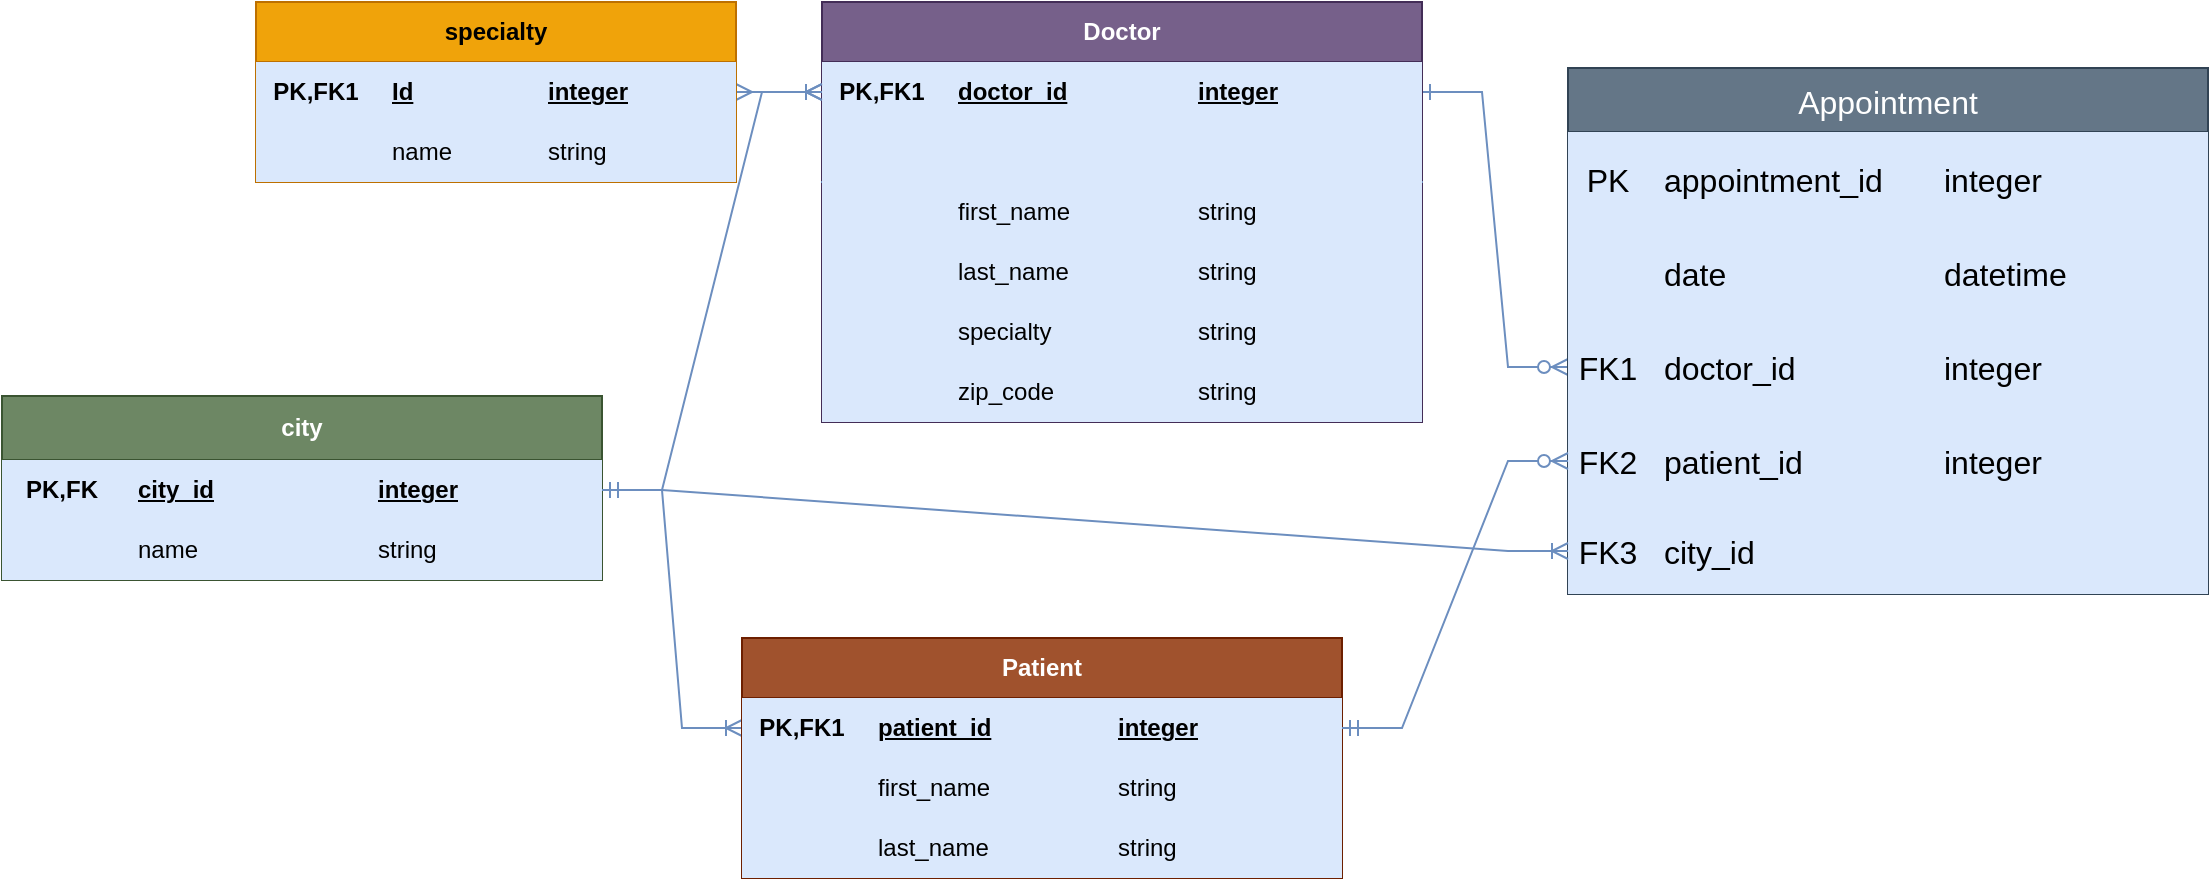<mxfile version="21.2.3" type="github">
  <diagram id="R2lEEEUBdFMjLlhIrx00" name="Page-1">
    <mxGraphModel dx="2284" dy="768" grid="0" gridSize="5" guides="1" tooltips="1" connect="1" arrows="1" fold="1" page="1" pageScale="1" pageWidth="850" pageHeight="1100" math="0" shadow="0" extFonts="Permanent Marker^https://fonts.googleapis.com/css?family=Permanent+Marker">
      <root>
        <mxCell id="0" />
        <mxCell id="1" parent="0" />
        <mxCell id="C-vyLk0tnHw3VtMMgP7b-1" value="" style="edgeStyle=entityRelationEdgeStyle;endArrow=ERzeroToMany;startArrow=ERone;endFill=1;startFill=0;labelBackgroundColor=none;strokeColor=#6c8ebf;fontColor=default;rounded=0;movable=1;resizable=1;rotatable=1;deletable=1;editable=1;locked=0;connectable=1;fillColor=#dae8fc;" parent="1" source="h5dClmg_fXFYLUTbSnwF-75" target="h5dClmg_fXFYLUTbSnwF-143" edge="1">
          <mxGeometry width="100" height="100" relative="1" as="geometry">
            <mxPoint x="253" y="128" as="sourcePoint" />
            <mxPoint x="250" y="211" as="targetPoint" />
          </mxGeometry>
        </mxCell>
        <mxCell id="h5dClmg_fXFYLUTbSnwF-41" value="Appointment" style="shape=table;startSize=32;container=1;collapsible=0;childLayout=tableLayout;fixedRows=1;rowLines=0;fontStyle=0;strokeColor=#314354;fontSize=16;fillColor=#647687;fontColor=#ffffff;" vertex="1" parent="1">
          <mxGeometry x="208" y="73" width="320" height="263" as="geometry" />
        </mxCell>
        <mxCell id="h5dClmg_fXFYLUTbSnwF-42" value="" style="shape=tableRow;horizontal=0;startSize=0;swimlaneHead=0;swimlaneBody=0;top=0;left=0;bottom=0;right=0;collapsible=0;dropTarget=0;fillColor=#dae8fc;points=[[0,0.5],[1,0.5]];portConstraint=eastwest;strokeColor=#6c8ebf;fontSize=16;" vertex="1" parent="h5dClmg_fXFYLUTbSnwF-41">
          <mxGeometry y="32" width="320" height="47" as="geometry" />
        </mxCell>
        <mxCell id="h5dClmg_fXFYLUTbSnwF-43" value="PK" style="shape=partialRectangle;html=1;whiteSpace=wrap;connectable=0;fillColor=#dae8fc;top=0;left=0;bottom=0;right=0;overflow=hidden;pointerEvents=1;strokeColor=#6c8ebf;fontSize=16;" vertex="1" parent="h5dClmg_fXFYLUTbSnwF-42">
          <mxGeometry width="40" height="47" as="geometry">
            <mxRectangle width="40" height="47" as="alternateBounds" />
          </mxGeometry>
        </mxCell>
        <mxCell id="h5dClmg_fXFYLUTbSnwF-44" value="appointment_id" style="shape=partialRectangle;html=1;whiteSpace=wrap;connectable=0;fillColor=#dae8fc;top=0;left=0;bottom=0;right=0;align=left;spacingLeft=6;overflow=hidden;strokeColor=#6c8ebf;fontSize=16;" vertex="1" parent="h5dClmg_fXFYLUTbSnwF-42">
          <mxGeometry x="40" width="140" height="47" as="geometry">
            <mxRectangle width="140" height="47" as="alternateBounds" />
          </mxGeometry>
        </mxCell>
        <mxCell id="h5dClmg_fXFYLUTbSnwF-61" value="integer" style="shape=partialRectangle;html=1;whiteSpace=wrap;connectable=0;fillColor=#dae8fc;top=0;left=0;bottom=0;right=0;align=left;spacingLeft=6;overflow=hidden;strokeColor=#6c8ebf;fontSize=16;" vertex="1" parent="h5dClmg_fXFYLUTbSnwF-42">
          <mxGeometry x="180" width="140" height="47" as="geometry">
            <mxRectangle width="140" height="47" as="alternateBounds" />
          </mxGeometry>
        </mxCell>
        <mxCell id="h5dClmg_fXFYLUTbSnwF-155" style="shape=tableRow;horizontal=0;startSize=0;swimlaneHead=0;swimlaneBody=0;top=0;left=0;bottom=0;right=0;collapsible=0;dropTarget=0;fillColor=#dae8fc;points=[[0,0.5],[1,0.5]];portConstraint=eastwest;strokeColor=#6c8ebf;fontSize=16;" vertex="1" parent="h5dClmg_fXFYLUTbSnwF-41">
          <mxGeometry y="79" width="320" height="47" as="geometry" />
        </mxCell>
        <mxCell id="h5dClmg_fXFYLUTbSnwF-156" style="shape=partialRectangle;html=1;whiteSpace=wrap;connectable=0;fillColor=#dae8fc;top=0;left=0;bottom=0;right=0;overflow=hidden;pointerEvents=1;strokeColor=#6c8ebf;fontSize=16;" vertex="1" parent="h5dClmg_fXFYLUTbSnwF-155">
          <mxGeometry width="40" height="47" as="geometry">
            <mxRectangle width="40" height="47" as="alternateBounds" />
          </mxGeometry>
        </mxCell>
        <mxCell id="h5dClmg_fXFYLUTbSnwF-157" value="date" style="shape=partialRectangle;html=1;whiteSpace=wrap;connectable=0;fillColor=#dae8fc;top=0;left=0;bottom=0;right=0;align=left;spacingLeft=6;overflow=hidden;strokeColor=#6c8ebf;fontSize=16;" vertex="1" parent="h5dClmg_fXFYLUTbSnwF-155">
          <mxGeometry x="40" width="140" height="47" as="geometry">
            <mxRectangle width="140" height="47" as="alternateBounds" />
          </mxGeometry>
        </mxCell>
        <mxCell id="h5dClmg_fXFYLUTbSnwF-158" value="datetime" style="shape=partialRectangle;html=1;whiteSpace=wrap;connectable=0;fillColor=#dae8fc;top=0;left=0;bottom=0;right=0;align=left;spacingLeft=6;overflow=hidden;strokeColor=#6c8ebf;fontSize=16;" vertex="1" parent="h5dClmg_fXFYLUTbSnwF-155">
          <mxGeometry x="180" width="140" height="47" as="geometry">
            <mxRectangle width="140" height="47" as="alternateBounds" />
          </mxGeometry>
        </mxCell>
        <mxCell id="h5dClmg_fXFYLUTbSnwF-143" style="shape=tableRow;horizontal=0;startSize=0;swimlaneHead=0;swimlaneBody=0;top=0;left=0;bottom=0;right=0;collapsible=0;dropTarget=0;fillColor=#dae8fc;points=[[0,0.5],[1,0.5]];portConstraint=eastwest;strokeColor=#6c8ebf;fontSize=16;" vertex="1" parent="h5dClmg_fXFYLUTbSnwF-41">
          <mxGeometry y="126" width="320" height="47" as="geometry" />
        </mxCell>
        <mxCell id="h5dClmg_fXFYLUTbSnwF-144" value="FK1" style="shape=partialRectangle;html=1;whiteSpace=wrap;connectable=0;fillColor=#dae8fc;top=0;left=0;bottom=0;right=0;overflow=hidden;pointerEvents=1;strokeColor=#6c8ebf;fontSize=16;" vertex="1" parent="h5dClmg_fXFYLUTbSnwF-143">
          <mxGeometry width="40" height="47" as="geometry">
            <mxRectangle width="40" height="47" as="alternateBounds" />
          </mxGeometry>
        </mxCell>
        <mxCell id="h5dClmg_fXFYLUTbSnwF-145" value="doctor_id" style="shape=partialRectangle;html=1;whiteSpace=wrap;connectable=0;fillColor=#dae8fc;top=0;left=0;bottom=0;right=0;align=left;spacingLeft=6;overflow=hidden;strokeColor=#6c8ebf;fontSize=16;" vertex="1" parent="h5dClmg_fXFYLUTbSnwF-143">
          <mxGeometry x="40" width="140" height="47" as="geometry">
            <mxRectangle width="140" height="47" as="alternateBounds" />
          </mxGeometry>
        </mxCell>
        <mxCell id="h5dClmg_fXFYLUTbSnwF-146" value="integer" style="shape=partialRectangle;html=1;whiteSpace=wrap;connectable=0;fillColor=#dae8fc;top=0;left=0;bottom=0;right=0;align=left;spacingLeft=6;overflow=hidden;strokeColor=#6c8ebf;fontSize=16;" vertex="1" parent="h5dClmg_fXFYLUTbSnwF-143">
          <mxGeometry x="180" width="140" height="47" as="geometry">
            <mxRectangle width="140" height="47" as="alternateBounds" />
          </mxGeometry>
        </mxCell>
        <mxCell id="h5dClmg_fXFYLUTbSnwF-147" style="shape=tableRow;horizontal=0;startSize=0;swimlaneHead=0;swimlaneBody=0;top=0;left=0;bottom=0;right=0;collapsible=0;dropTarget=0;fillColor=#dae8fc;points=[[0,0.5],[1,0.5]];portConstraint=eastwest;strokeColor=#6c8ebf;fontSize=16;" vertex="1" parent="h5dClmg_fXFYLUTbSnwF-41">
          <mxGeometry y="173" width="320" height="47" as="geometry" />
        </mxCell>
        <mxCell id="h5dClmg_fXFYLUTbSnwF-148" value="FK2" style="shape=partialRectangle;html=1;whiteSpace=wrap;connectable=0;fillColor=#dae8fc;top=0;left=0;bottom=0;right=0;overflow=hidden;pointerEvents=1;strokeColor=#6c8ebf;fontSize=16;" vertex="1" parent="h5dClmg_fXFYLUTbSnwF-147">
          <mxGeometry width="40" height="47" as="geometry">
            <mxRectangle width="40" height="47" as="alternateBounds" />
          </mxGeometry>
        </mxCell>
        <mxCell id="h5dClmg_fXFYLUTbSnwF-149" value="patient_id" style="shape=partialRectangle;html=1;whiteSpace=wrap;connectable=0;fillColor=#dae8fc;top=0;left=0;bottom=0;right=0;align=left;spacingLeft=6;overflow=hidden;strokeColor=#6c8ebf;fontSize=16;" vertex="1" parent="h5dClmg_fXFYLUTbSnwF-147">
          <mxGeometry x="40" width="140" height="47" as="geometry">
            <mxRectangle width="140" height="47" as="alternateBounds" />
          </mxGeometry>
        </mxCell>
        <mxCell id="h5dClmg_fXFYLUTbSnwF-150" value="integer" style="shape=partialRectangle;html=1;whiteSpace=wrap;connectable=0;fillColor=#dae8fc;top=0;left=0;bottom=0;right=0;align=left;spacingLeft=6;overflow=hidden;strokeColor=#6c8ebf;fontSize=16;" vertex="1" parent="h5dClmg_fXFYLUTbSnwF-147">
          <mxGeometry x="180" width="140" height="47" as="geometry">
            <mxRectangle width="140" height="47" as="alternateBounds" />
          </mxGeometry>
        </mxCell>
        <mxCell id="h5dClmg_fXFYLUTbSnwF-151" style="shape=tableRow;horizontal=0;startSize=0;swimlaneHead=0;swimlaneBody=0;top=0;left=0;bottom=0;right=0;collapsible=0;dropTarget=0;fillColor=#dae8fc;points=[[0,0.5],[1,0.5]];portConstraint=eastwest;strokeColor=#6c8ebf;fontSize=16;" vertex="1" parent="h5dClmg_fXFYLUTbSnwF-41">
          <mxGeometry y="220" width="320" height="43" as="geometry" />
        </mxCell>
        <mxCell id="h5dClmg_fXFYLUTbSnwF-152" value="FK3" style="shape=partialRectangle;html=1;whiteSpace=wrap;connectable=0;fillColor=#dae8fc;top=0;left=0;bottom=0;right=0;overflow=hidden;pointerEvents=1;strokeColor=#6c8ebf;fontSize=16;" vertex="1" parent="h5dClmg_fXFYLUTbSnwF-151">
          <mxGeometry width="40" height="43" as="geometry">
            <mxRectangle width="40" height="43" as="alternateBounds" />
          </mxGeometry>
        </mxCell>
        <mxCell id="h5dClmg_fXFYLUTbSnwF-153" value="city_id" style="shape=partialRectangle;html=1;whiteSpace=wrap;connectable=0;fillColor=#dae8fc;top=0;left=0;bottom=0;right=0;align=left;spacingLeft=6;overflow=hidden;strokeColor=#6c8ebf;fontSize=16;" vertex="1" parent="h5dClmg_fXFYLUTbSnwF-151">
          <mxGeometry x="40" width="140" height="43" as="geometry">
            <mxRectangle width="140" height="43" as="alternateBounds" />
          </mxGeometry>
        </mxCell>
        <mxCell id="h5dClmg_fXFYLUTbSnwF-154" style="shape=partialRectangle;html=1;whiteSpace=wrap;connectable=0;fillColor=#dae8fc;top=0;left=0;bottom=0;right=0;align=left;spacingLeft=6;overflow=hidden;strokeColor=#6c8ebf;fontSize=16;" vertex="1" parent="h5dClmg_fXFYLUTbSnwF-151">
          <mxGeometry x="180" width="140" height="43" as="geometry">
            <mxRectangle width="140" height="43" as="alternateBounds" />
          </mxGeometry>
        </mxCell>
        <mxCell id="h5dClmg_fXFYLUTbSnwF-71" value="" style="edgeStyle=entityRelationEdgeStyle;fontSize=12;html=1;endArrow=ERmany;startArrow=ERmany;rounded=0;entryX=0;entryY=0.5;entryDx=0;entryDy=0;fillColor=#dae8fc;strokeColor=#6c8ebf;" edge="1" parent="1" source="h5dClmg_fXFYLUTbSnwF-94" target="h5dClmg_fXFYLUTbSnwF-75">
          <mxGeometry width="100" height="100" relative="1" as="geometry">
            <mxPoint x="-35" y="431" as="sourcePoint" />
            <mxPoint x="65" y="331" as="targetPoint" />
          </mxGeometry>
        </mxCell>
        <mxCell id="h5dClmg_fXFYLUTbSnwF-74" value="Doctor" style="shape=table;startSize=30;container=1;collapsible=1;childLayout=tableLayout;fixedRows=1;rowLines=0;fontStyle=1;align=center;resizeLast=1;html=1;whiteSpace=wrap;fillColor=#76608a;strokeColor=#432D57;fontColor=#ffffff;" vertex="1" parent="1">
          <mxGeometry x="-165" y="40" width="300" height="210" as="geometry">
            <mxRectangle x="-80" y="38" width="74" height="30" as="alternateBounds" />
          </mxGeometry>
        </mxCell>
        <mxCell id="h5dClmg_fXFYLUTbSnwF-75" value="" style="shape=tableRow;horizontal=0;startSize=0;swimlaneHead=0;swimlaneBody=0;fillColor=#dae8fc;collapsible=0;dropTarget=0;points=[[0,0.5],[1,0.5]];portConstraint=eastwest;top=0;left=0;right=0;bottom=0;html=1;strokeColor=#6c8ebf;" vertex="1" parent="h5dClmg_fXFYLUTbSnwF-74">
          <mxGeometry y="30" width="300" height="30" as="geometry" />
        </mxCell>
        <mxCell id="h5dClmg_fXFYLUTbSnwF-76" value="PK,FK1" style="shape=partialRectangle;connectable=0;fillColor=#dae8fc;top=0;left=0;bottom=0;right=0;fontStyle=1;overflow=hidden;html=1;whiteSpace=wrap;strokeColor=#6c8ebf;" vertex="1" parent="h5dClmg_fXFYLUTbSnwF-75">
          <mxGeometry width="60" height="30" as="geometry">
            <mxRectangle width="60" height="30" as="alternateBounds" />
          </mxGeometry>
        </mxCell>
        <mxCell id="h5dClmg_fXFYLUTbSnwF-77" value="doctor_id" style="shape=partialRectangle;connectable=0;fillColor=#dae8fc;top=0;left=0;bottom=0;right=0;align=left;spacingLeft=6;fontStyle=5;overflow=hidden;html=1;whiteSpace=wrap;strokeColor=#6c8ebf;" vertex="1" parent="h5dClmg_fXFYLUTbSnwF-75">
          <mxGeometry x="60" width="120" height="30" as="geometry">
            <mxRectangle width="120" height="30" as="alternateBounds" />
          </mxGeometry>
        </mxCell>
        <mxCell id="h5dClmg_fXFYLUTbSnwF-169" value="integer" style="shape=partialRectangle;connectable=0;fillColor=#dae8fc;top=0;left=0;bottom=0;right=0;align=left;spacingLeft=6;fontStyle=5;overflow=hidden;html=1;whiteSpace=wrap;strokeColor=#6c8ebf;" vertex="1" parent="h5dClmg_fXFYLUTbSnwF-75">
          <mxGeometry x="180" width="120" height="30" as="geometry">
            <mxRectangle width="120" height="30" as="alternateBounds" />
          </mxGeometry>
        </mxCell>
        <mxCell id="h5dClmg_fXFYLUTbSnwF-78" value="" style="shape=tableRow;horizontal=0;startSize=0;swimlaneHead=0;swimlaneBody=0;fillColor=#dae8fc;collapsible=0;dropTarget=0;points=[[0,0.5],[1,0.5]];portConstraint=eastwest;top=0;left=0;right=0;bottom=1;html=1;strokeColor=#6c8ebf;" vertex="1" parent="h5dClmg_fXFYLUTbSnwF-74">
          <mxGeometry y="60" width="300" height="30" as="geometry" />
        </mxCell>
        <mxCell id="h5dClmg_fXFYLUTbSnwF-79" value="" style="shape=partialRectangle;connectable=0;fillColor=#dae8fc;top=0;left=0;bottom=0;right=0;fontStyle=1;overflow=hidden;html=1;whiteSpace=wrap;strokeColor=#6c8ebf;" vertex="1" parent="h5dClmg_fXFYLUTbSnwF-78">
          <mxGeometry width="60" height="30" as="geometry">
            <mxRectangle width="60" height="30" as="alternateBounds" />
          </mxGeometry>
        </mxCell>
        <mxCell id="h5dClmg_fXFYLUTbSnwF-80" value="" style="shape=partialRectangle;connectable=0;fillColor=#dae8fc;top=0;left=0;bottom=0;right=0;align=left;spacingLeft=6;fontStyle=5;overflow=hidden;html=1;whiteSpace=wrap;strokeColor=#6c8ebf;" vertex="1" parent="h5dClmg_fXFYLUTbSnwF-78">
          <mxGeometry x="60" width="120" height="30" as="geometry">
            <mxRectangle width="120" height="30" as="alternateBounds" />
          </mxGeometry>
        </mxCell>
        <mxCell id="h5dClmg_fXFYLUTbSnwF-170" style="shape=partialRectangle;connectable=0;fillColor=#dae8fc;top=0;left=0;bottom=0;right=0;align=left;spacingLeft=6;fontStyle=5;overflow=hidden;html=1;whiteSpace=wrap;strokeColor=#6c8ebf;" vertex="1" parent="h5dClmg_fXFYLUTbSnwF-78">
          <mxGeometry x="180" width="120" height="30" as="geometry">
            <mxRectangle width="120" height="30" as="alternateBounds" />
          </mxGeometry>
        </mxCell>
        <mxCell id="h5dClmg_fXFYLUTbSnwF-81" value="" style="shape=tableRow;horizontal=0;startSize=0;swimlaneHead=0;swimlaneBody=0;fillColor=#dae8fc;collapsible=0;dropTarget=0;points=[[0,0.5],[1,0.5]];portConstraint=eastwest;top=0;left=0;right=0;bottom=0;html=1;strokeColor=#6c8ebf;" vertex="1" parent="h5dClmg_fXFYLUTbSnwF-74">
          <mxGeometry y="90" width="300" height="30" as="geometry" />
        </mxCell>
        <mxCell id="h5dClmg_fXFYLUTbSnwF-82" value="" style="shape=partialRectangle;connectable=0;fillColor=#dae8fc;top=0;left=0;bottom=0;right=0;editable=1;overflow=hidden;html=1;whiteSpace=wrap;strokeColor=#6c8ebf;" vertex="1" parent="h5dClmg_fXFYLUTbSnwF-81">
          <mxGeometry width="60" height="30" as="geometry">
            <mxRectangle width="60" height="30" as="alternateBounds" />
          </mxGeometry>
        </mxCell>
        <mxCell id="h5dClmg_fXFYLUTbSnwF-83" value="first_name" style="shape=partialRectangle;connectable=0;fillColor=#dae8fc;top=0;left=0;bottom=0;right=0;align=left;spacingLeft=6;overflow=hidden;html=1;whiteSpace=wrap;strokeColor=#6c8ebf;" vertex="1" parent="h5dClmg_fXFYLUTbSnwF-81">
          <mxGeometry x="60" width="120" height="30" as="geometry">
            <mxRectangle width="120" height="30" as="alternateBounds" />
          </mxGeometry>
        </mxCell>
        <mxCell id="h5dClmg_fXFYLUTbSnwF-171" value="string" style="shape=partialRectangle;connectable=0;fillColor=#dae8fc;top=0;left=0;bottom=0;right=0;align=left;spacingLeft=6;overflow=hidden;html=1;whiteSpace=wrap;strokeColor=#6c8ebf;" vertex="1" parent="h5dClmg_fXFYLUTbSnwF-81">
          <mxGeometry x="180" width="120" height="30" as="geometry">
            <mxRectangle width="120" height="30" as="alternateBounds" />
          </mxGeometry>
        </mxCell>
        <mxCell id="h5dClmg_fXFYLUTbSnwF-84" value="" style="shape=tableRow;horizontal=0;startSize=0;swimlaneHead=0;swimlaneBody=0;fillColor=#dae8fc;collapsible=0;dropTarget=0;points=[[0,0.5],[1,0.5]];portConstraint=eastwest;top=0;left=0;right=0;bottom=0;html=1;strokeColor=#6c8ebf;" vertex="1" parent="h5dClmg_fXFYLUTbSnwF-74">
          <mxGeometry y="120" width="300" height="30" as="geometry" />
        </mxCell>
        <mxCell id="h5dClmg_fXFYLUTbSnwF-85" value="" style="shape=partialRectangle;connectable=0;fillColor=#dae8fc;top=0;left=0;bottom=0;right=0;editable=1;overflow=hidden;html=1;whiteSpace=wrap;strokeColor=#6c8ebf;" vertex="1" parent="h5dClmg_fXFYLUTbSnwF-84">
          <mxGeometry width="60" height="30" as="geometry">
            <mxRectangle width="60" height="30" as="alternateBounds" />
          </mxGeometry>
        </mxCell>
        <mxCell id="h5dClmg_fXFYLUTbSnwF-86" value="last_name&amp;nbsp;" style="shape=partialRectangle;connectable=0;fillColor=#dae8fc;top=0;left=0;bottom=0;right=0;align=left;spacingLeft=6;overflow=hidden;html=1;whiteSpace=wrap;strokeColor=#6c8ebf;" vertex="1" parent="h5dClmg_fXFYLUTbSnwF-84">
          <mxGeometry x="60" width="120" height="30" as="geometry">
            <mxRectangle width="120" height="30" as="alternateBounds" />
          </mxGeometry>
        </mxCell>
        <mxCell id="h5dClmg_fXFYLUTbSnwF-172" value="string" style="shape=partialRectangle;connectable=0;fillColor=#dae8fc;top=0;left=0;bottom=0;right=0;align=left;spacingLeft=6;overflow=hidden;html=1;whiteSpace=wrap;strokeColor=#6c8ebf;" vertex="1" parent="h5dClmg_fXFYLUTbSnwF-84">
          <mxGeometry x="180" width="120" height="30" as="geometry">
            <mxRectangle width="120" height="30" as="alternateBounds" />
          </mxGeometry>
        </mxCell>
        <mxCell id="h5dClmg_fXFYLUTbSnwF-90" style="shape=tableRow;horizontal=0;startSize=0;swimlaneHead=0;swimlaneBody=0;fillColor=#dae8fc;collapsible=0;dropTarget=0;points=[[0,0.5],[1,0.5]];portConstraint=eastwest;top=0;left=0;right=0;bottom=0;html=1;strokeColor=#6c8ebf;" vertex="1" parent="h5dClmg_fXFYLUTbSnwF-74">
          <mxGeometry y="150" width="300" height="30" as="geometry" />
        </mxCell>
        <mxCell id="h5dClmg_fXFYLUTbSnwF-91" style="shape=partialRectangle;connectable=0;fillColor=#dae8fc;top=0;left=0;bottom=0;right=0;editable=1;overflow=hidden;html=1;whiteSpace=wrap;strokeColor=#6c8ebf;" vertex="1" parent="h5dClmg_fXFYLUTbSnwF-90">
          <mxGeometry width="60" height="30" as="geometry">
            <mxRectangle width="60" height="30" as="alternateBounds" />
          </mxGeometry>
        </mxCell>
        <mxCell id="h5dClmg_fXFYLUTbSnwF-92" value="specialty&amp;nbsp;" style="shape=partialRectangle;connectable=0;fillColor=#dae8fc;top=0;left=0;bottom=0;right=0;align=left;spacingLeft=6;overflow=hidden;html=1;whiteSpace=wrap;strokeColor=#6c8ebf;" vertex="1" parent="h5dClmg_fXFYLUTbSnwF-90">
          <mxGeometry x="60" width="120" height="30" as="geometry">
            <mxRectangle width="120" height="30" as="alternateBounds" />
          </mxGeometry>
        </mxCell>
        <mxCell id="h5dClmg_fXFYLUTbSnwF-173" value="string" style="shape=partialRectangle;connectable=0;fillColor=#dae8fc;top=0;left=0;bottom=0;right=0;align=left;spacingLeft=6;overflow=hidden;html=1;whiteSpace=wrap;strokeColor=#6c8ebf;" vertex="1" parent="h5dClmg_fXFYLUTbSnwF-90">
          <mxGeometry x="180" width="120" height="30" as="geometry">
            <mxRectangle width="120" height="30" as="alternateBounds" />
          </mxGeometry>
        </mxCell>
        <mxCell id="h5dClmg_fXFYLUTbSnwF-87" style="shape=tableRow;horizontal=0;startSize=0;swimlaneHead=0;swimlaneBody=0;fillColor=#dae8fc;collapsible=0;dropTarget=0;points=[[0,0.5],[1,0.5]];portConstraint=eastwest;top=0;left=0;right=0;bottom=0;html=1;strokeColor=#6c8ebf;" vertex="1" parent="h5dClmg_fXFYLUTbSnwF-74">
          <mxGeometry y="180" width="300" height="30" as="geometry" />
        </mxCell>
        <mxCell id="h5dClmg_fXFYLUTbSnwF-88" style="shape=partialRectangle;connectable=0;fillColor=#dae8fc;top=0;left=0;bottom=0;right=0;editable=1;overflow=hidden;html=1;whiteSpace=wrap;strokeColor=#6c8ebf;" vertex="1" parent="h5dClmg_fXFYLUTbSnwF-87">
          <mxGeometry width="60" height="30" as="geometry">
            <mxRectangle width="60" height="30" as="alternateBounds" />
          </mxGeometry>
        </mxCell>
        <mxCell id="h5dClmg_fXFYLUTbSnwF-89" value="zip_code&amp;nbsp;" style="shape=partialRectangle;connectable=0;fillColor=#dae8fc;top=0;left=0;bottom=0;right=0;align=left;spacingLeft=6;overflow=hidden;html=1;whiteSpace=wrap;strokeColor=#6c8ebf;" vertex="1" parent="h5dClmg_fXFYLUTbSnwF-87">
          <mxGeometry x="60" width="120" height="30" as="geometry">
            <mxRectangle width="120" height="30" as="alternateBounds" />
          </mxGeometry>
        </mxCell>
        <mxCell id="h5dClmg_fXFYLUTbSnwF-174" value="string" style="shape=partialRectangle;connectable=0;fillColor=#dae8fc;top=0;left=0;bottom=0;right=0;align=left;spacingLeft=6;overflow=hidden;html=1;whiteSpace=wrap;strokeColor=#6c8ebf;" vertex="1" parent="h5dClmg_fXFYLUTbSnwF-87">
          <mxGeometry x="180" width="120" height="30" as="geometry">
            <mxRectangle width="120" height="30" as="alternateBounds" />
          </mxGeometry>
        </mxCell>
        <mxCell id="h5dClmg_fXFYLUTbSnwF-93" value="specialty" style="shape=table;startSize=30;container=1;collapsible=1;childLayout=tableLayout;fixedRows=1;rowLines=0;fontStyle=1;align=center;resizeLast=1;html=1;whiteSpace=wrap;fillColor=#f0a30a;strokeColor=#BD7000;fontColor=#000000;" vertex="1" parent="1">
          <mxGeometry x="-448" y="40" width="240" height="90" as="geometry" />
        </mxCell>
        <mxCell id="h5dClmg_fXFYLUTbSnwF-94" value="" style="shape=tableRow;horizontal=0;startSize=0;swimlaneHead=0;swimlaneBody=0;fillColor=#dae8fc;collapsible=0;dropTarget=0;points=[[0,0.5],[1,0.5]];portConstraint=eastwest;top=0;left=0;right=0;bottom=0;html=1;strokeColor=#6c8ebf;" vertex="1" parent="h5dClmg_fXFYLUTbSnwF-93">
          <mxGeometry y="30" width="240" height="30" as="geometry" />
        </mxCell>
        <mxCell id="h5dClmg_fXFYLUTbSnwF-95" value="PK,FK1" style="shape=partialRectangle;connectable=0;fillColor=#dae8fc;top=0;left=0;bottom=0;right=0;fontStyle=1;overflow=hidden;html=1;whiteSpace=wrap;strokeColor=#6c8ebf;" vertex="1" parent="h5dClmg_fXFYLUTbSnwF-94">
          <mxGeometry width="60" height="30" as="geometry">
            <mxRectangle width="60" height="30" as="alternateBounds" />
          </mxGeometry>
        </mxCell>
        <mxCell id="h5dClmg_fXFYLUTbSnwF-96" value="Id" style="shape=partialRectangle;connectable=0;fillColor=#dae8fc;top=0;left=0;bottom=0;right=0;align=left;spacingLeft=6;fontStyle=5;overflow=hidden;html=1;whiteSpace=wrap;strokeColor=#6c8ebf;" vertex="1" parent="h5dClmg_fXFYLUTbSnwF-94">
          <mxGeometry x="60" width="77.75" height="30" as="geometry">
            <mxRectangle width="77.75" height="30" as="alternateBounds" />
          </mxGeometry>
        </mxCell>
        <mxCell id="h5dClmg_fXFYLUTbSnwF-167" value="integer" style="shape=partialRectangle;connectable=0;fillColor=#dae8fc;top=0;left=0;bottom=0;right=0;align=left;spacingLeft=6;fontStyle=5;overflow=hidden;html=1;whiteSpace=wrap;strokeColor=#6c8ebf;" vertex="1" parent="h5dClmg_fXFYLUTbSnwF-94">
          <mxGeometry x="137.75" width="102.25" height="30" as="geometry">
            <mxRectangle width="102.25" height="30" as="alternateBounds" />
          </mxGeometry>
        </mxCell>
        <mxCell id="h5dClmg_fXFYLUTbSnwF-100" value="" style="shape=tableRow;horizontal=0;startSize=0;swimlaneHead=0;swimlaneBody=0;fillColor=#dae8fc;collapsible=0;dropTarget=0;points=[[0,0.5],[1,0.5]];portConstraint=eastwest;top=0;left=0;right=0;bottom=0;html=1;strokeColor=#6c8ebf;" vertex="1" parent="h5dClmg_fXFYLUTbSnwF-93">
          <mxGeometry y="60" width="240" height="30" as="geometry" />
        </mxCell>
        <mxCell id="h5dClmg_fXFYLUTbSnwF-101" value="" style="shape=partialRectangle;connectable=0;fillColor=#dae8fc;top=0;left=0;bottom=0;right=0;editable=1;overflow=hidden;html=1;whiteSpace=wrap;strokeColor=#6c8ebf;" vertex="1" parent="h5dClmg_fXFYLUTbSnwF-100">
          <mxGeometry width="60" height="30" as="geometry">
            <mxRectangle width="60" height="30" as="alternateBounds" />
          </mxGeometry>
        </mxCell>
        <mxCell id="h5dClmg_fXFYLUTbSnwF-102" value="name" style="shape=partialRectangle;connectable=0;fillColor=#dae8fc;top=0;left=0;bottom=0;right=0;align=left;spacingLeft=6;overflow=hidden;html=1;whiteSpace=wrap;strokeColor=#6c8ebf;" vertex="1" parent="h5dClmg_fXFYLUTbSnwF-100">
          <mxGeometry x="60" width="77.75" height="30" as="geometry">
            <mxRectangle width="77.75" height="30" as="alternateBounds" />
          </mxGeometry>
        </mxCell>
        <mxCell id="h5dClmg_fXFYLUTbSnwF-168" value="string" style="shape=partialRectangle;connectable=0;fillColor=#dae8fc;top=0;left=0;bottom=0;right=0;align=left;spacingLeft=6;overflow=hidden;html=1;whiteSpace=wrap;strokeColor=#6c8ebf;" vertex="1" parent="h5dClmg_fXFYLUTbSnwF-100">
          <mxGeometry x="137.75" width="102.25" height="30" as="geometry">
            <mxRectangle width="102.25" height="30" as="alternateBounds" />
          </mxGeometry>
        </mxCell>
        <mxCell id="h5dClmg_fXFYLUTbSnwF-106" value="city" style="shape=table;startSize=32;container=1;collapsible=1;childLayout=tableLayout;fixedRows=1;rowLines=0;fontStyle=1;align=center;resizeLast=1;html=1;whiteSpace=wrap;fillColor=#6d8764;strokeColor=#3A5431;fontColor=#ffffff;" vertex="1" parent="1">
          <mxGeometry x="-575" y="237" width="300" height="92" as="geometry" />
        </mxCell>
        <mxCell id="h5dClmg_fXFYLUTbSnwF-107" value="" style="shape=tableRow;horizontal=0;startSize=0;swimlaneHead=0;swimlaneBody=0;fillColor=#dae8fc;collapsible=0;dropTarget=0;points=[[0,0.5],[1,0.5]];portConstraint=eastwest;top=0;left=0;right=0;bottom=0;html=1;strokeColor=#6c8ebf;" vertex="1" parent="h5dClmg_fXFYLUTbSnwF-106">
          <mxGeometry y="32" width="300" height="30" as="geometry" />
        </mxCell>
        <mxCell id="h5dClmg_fXFYLUTbSnwF-108" value="PK,FK" style="shape=partialRectangle;connectable=0;fillColor=#dae8fc;top=0;left=0;bottom=0;right=0;fontStyle=1;overflow=hidden;html=1;whiteSpace=wrap;strokeColor=#6c8ebf;" vertex="1" parent="h5dClmg_fXFYLUTbSnwF-107">
          <mxGeometry width="60" height="30" as="geometry">
            <mxRectangle width="60" height="30" as="alternateBounds" />
          </mxGeometry>
        </mxCell>
        <mxCell id="h5dClmg_fXFYLUTbSnwF-109" value="city_id" style="shape=partialRectangle;connectable=0;fillColor=#dae8fc;top=0;left=0;bottom=0;right=0;align=left;spacingLeft=6;fontStyle=5;overflow=hidden;html=1;whiteSpace=wrap;strokeColor=#6c8ebf;" vertex="1" parent="h5dClmg_fXFYLUTbSnwF-107">
          <mxGeometry x="60" width="120" height="30" as="geometry">
            <mxRectangle width="120" height="30" as="alternateBounds" />
          </mxGeometry>
        </mxCell>
        <mxCell id="h5dClmg_fXFYLUTbSnwF-164" value="integer" style="shape=partialRectangle;connectable=0;fillColor=#dae8fc;top=0;left=0;bottom=0;right=0;align=left;spacingLeft=6;fontStyle=5;overflow=hidden;html=1;whiteSpace=wrap;strokeColor=#6c8ebf;" vertex="1" parent="h5dClmg_fXFYLUTbSnwF-107">
          <mxGeometry x="180" width="120" height="30" as="geometry">
            <mxRectangle width="120" height="30" as="alternateBounds" />
          </mxGeometry>
        </mxCell>
        <mxCell id="h5dClmg_fXFYLUTbSnwF-113" value="" style="shape=tableRow;horizontal=0;startSize=0;swimlaneHead=0;swimlaneBody=0;fillColor=#dae8fc;collapsible=0;dropTarget=0;points=[[0,0.5],[1,0.5]];portConstraint=eastwest;top=0;left=0;right=0;bottom=0;html=1;strokeColor=#6c8ebf;" vertex="1" parent="h5dClmg_fXFYLUTbSnwF-106">
          <mxGeometry y="62" width="300" height="30" as="geometry" />
        </mxCell>
        <mxCell id="h5dClmg_fXFYLUTbSnwF-114" value="" style="shape=partialRectangle;connectable=0;fillColor=#dae8fc;top=0;left=0;bottom=0;right=0;editable=1;overflow=hidden;html=1;whiteSpace=wrap;strokeColor=#6c8ebf;" vertex="1" parent="h5dClmg_fXFYLUTbSnwF-113">
          <mxGeometry width="60" height="30" as="geometry">
            <mxRectangle width="60" height="30" as="alternateBounds" />
          </mxGeometry>
        </mxCell>
        <mxCell id="h5dClmg_fXFYLUTbSnwF-115" value="name" style="shape=partialRectangle;connectable=0;fillColor=#dae8fc;top=0;left=0;bottom=0;right=0;align=left;spacingLeft=6;overflow=hidden;html=1;whiteSpace=wrap;strokeColor=#6c8ebf;" vertex="1" parent="h5dClmg_fXFYLUTbSnwF-113">
          <mxGeometry x="60" width="120" height="30" as="geometry">
            <mxRectangle width="120" height="30" as="alternateBounds" />
          </mxGeometry>
        </mxCell>
        <mxCell id="h5dClmg_fXFYLUTbSnwF-165" value="string" style="shape=partialRectangle;connectable=0;fillColor=#dae8fc;top=0;left=0;bottom=0;right=0;align=left;spacingLeft=6;overflow=hidden;html=1;whiteSpace=wrap;strokeColor=#6c8ebf;" vertex="1" parent="h5dClmg_fXFYLUTbSnwF-113">
          <mxGeometry x="180" width="120" height="30" as="geometry">
            <mxRectangle width="120" height="30" as="alternateBounds" />
          </mxGeometry>
        </mxCell>
        <mxCell id="h5dClmg_fXFYLUTbSnwF-119" value="" style="edgeStyle=entityRelationEdgeStyle;fontSize=12;html=1;endArrow=ERoneToMany;startArrow=ERmandOne;rounded=0;entryX=0;entryY=0.5;entryDx=0;entryDy=0;fillColor=#dae8fc;strokeColor=#6c8ebf;" edge="1" parent="1" source="h5dClmg_fXFYLUTbSnwF-107" target="h5dClmg_fXFYLUTbSnwF-75">
          <mxGeometry width="100" height="100" relative="1" as="geometry">
            <mxPoint x="-83" y="364" as="sourcePoint" />
            <mxPoint x="-76" y="113" as="targetPoint" />
          </mxGeometry>
        </mxCell>
        <mxCell id="h5dClmg_fXFYLUTbSnwF-120" value="" style="edgeStyle=entityRelationEdgeStyle;fontSize=12;html=1;endArrow=ERoneToMany;startArrow=ERmandOne;rounded=0;entryX=0;entryY=0.5;entryDx=0;entryDy=0;fillColor=#dae8fc;strokeColor=#6c8ebf;" edge="1" parent="1" source="h5dClmg_fXFYLUTbSnwF-107" target="h5dClmg_fXFYLUTbSnwF-151">
          <mxGeometry width="100" height="100" relative="1" as="geometry">
            <mxPoint x="-82" y="583" as="sourcePoint" />
            <mxPoint x="18" y="483" as="targetPoint" />
          </mxGeometry>
        </mxCell>
        <mxCell id="h5dClmg_fXFYLUTbSnwF-121" value="" style="edgeStyle=entityRelationEdgeStyle;fontSize=12;html=1;endArrow=ERoneToMany;startArrow=ERmandOne;rounded=0;entryX=0;entryY=0.5;entryDx=0;entryDy=0;fillColor=#dae8fc;strokeColor=#6c8ebf;" edge="1" parent="1" source="h5dClmg_fXFYLUTbSnwF-107" target="h5dClmg_fXFYLUTbSnwF-123">
          <mxGeometry width="100" height="100" relative="1" as="geometry">
            <mxPoint x="-68" y="478" as="sourcePoint" />
            <mxPoint x="-510" y="350" as="targetPoint" />
          </mxGeometry>
        </mxCell>
        <mxCell id="h5dClmg_fXFYLUTbSnwF-122" value="Patient" style="shape=table;startSize=30;container=1;collapsible=1;childLayout=tableLayout;fixedRows=1;rowLines=0;fontStyle=1;align=center;resizeLast=1;html=1;whiteSpace=wrap;fillColor=#a0522d;strokeColor=#6D1F00;fontColor=#ffffff;" vertex="1" parent="1">
          <mxGeometry x="-205" y="358" width="300" height="120" as="geometry" />
        </mxCell>
        <mxCell id="h5dClmg_fXFYLUTbSnwF-123" value="" style="shape=tableRow;horizontal=0;startSize=0;swimlaneHead=0;swimlaneBody=0;fillColor=#dae8fc;collapsible=0;dropTarget=0;points=[[0,0.5],[1,0.5]];portConstraint=eastwest;top=0;left=0;right=0;bottom=0;html=1;strokeColor=#6c8ebf;" vertex="1" parent="h5dClmg_fXFYLUTbSnwF-122">
          <mxGeometry y="30" width="300" height="30" as="geometry" />
        </mxCell>
        <mxCell id="h5dClmg_fXFYLUTbSnwF-124" value="PK,FK1" style="shape=partialRectangle;connectable=0;fillColor=#dae8fc;top=0;left=0;bottom=0;right=0;fontStyle=1;overflow=hidden;html=1;whiteSpace=wrap;strokeColor=#6c8ebf;" vertex="1" parent="h5dClmg_fXFYLUTbSnwF-123">
          <mxGeometry width="60" height="30" as="geometry">
            <mxRectangle width="60" height="30" as="alternateBounds" />
          </mxGeometry>
        </mxCell>
        <mxCell id="h5dClmg_fXFYLUTbSnwF-125" value="patient_id" style="shape=partialRectangle;connectable=0;fillColor=#dae8fc;top=0;left=0;bottom=0;right=0;align=left;spacingLeft=6;fontStyle=5;overflow=hidden;html=1;whiteSpace=wrap;strokeColor=#6c8ebf;" vertex="1" parent="h5dClmg_fXFYLUTbSnwF-123">
          <mxGeometry x="60" width="120" height="30" as="geometry">
            <mxRectangle width="120" height="30" as="alternateBounds" />
          </mxGeometry>
        </mxCell>
        <mxCell id="h5dClmg_fXFYLUTbSnwF-161" value="integer" style="shape=partialRectangle;connectable=0;fillColor=#dae8fc;top=0;left=0;bottom=0;right=0;align=left;spacingLeft=6;fontStyle=5;overflow=hidden;html=1;whiteSpace=wrap;strokeColor=#6c8ebf;" vertex="1" parent="h5dClmg_fXFYLUTbSnwF-123">
          <mxGeometry x="180" width="120" height="30" as="geometry">
            <mxRectangle width="120" height="30" as="alternateBounds" />
          </mxGeometry>
        </mxCell>
        <mxCell id="h5dClmg_fXFYLUTbSnwF-129" value="" style="shape=tableRow;horizontal=0;startSize=0;swimlaneHead=0;swimlaneBody=0;fillColor=#dae8fc;collapsible=0;dropTarget=0;points=[[0,0.5],[1,0.5]];portConstraint=eastwest;top=0;left=0;right=0;bottom=0;html=1;strokeColor=#6c8ebf;" vertex="1" parent="h5dClmg_fXFYLUTbSnwF-122">
          <mxGeometry y="60" width="300" height="30" as="geometry" />
        </mxCell>
        <mxCell id="h5dClmg_fXFYLUTbSnwF-130" value="" style="shape=partialRectangle;connectable=0;fillColor=#dae8fc;top=0;left=0;bottom=0;right=0;editable=1;overflow=hidden;html=1;whiteSpace=wrap;strokeColor=#6c8ebf;" vertex="1" parent="h5dClmg_fXFYLUTbSnwF-129">
          <mxGeometry width="60" height="30" as="geometry">
            <mxRectangle width="60" height="30" as="alternateBounds" />
          </mxGeometry>
        </mxCell>
        <mxCell id="h5dClmg_fXFYLUTbSnwF-131" value="first_name" style="shape=partialRectangle;connectable=0;fillColor=#dae8fc;top=0;left=0;bottom=0;right=0;align=left;spacingLeft=6;overflow=hidden;html=1;whiteSpace=wrap;strokeColor=#6c8ebf;" vertex="1" parent="h5dClmg_fXFYLUTbSnwF-129">
          <mxGeometry x="60" width="120" height="30" as="geometry">
            <mxRectangle width="120" height="30" as="alternateBounds" />
          </mxGeometry>
        </mxCell>
        <mxCell id="h5dClmg_fXFYLUTbSnwF-162" value="string" style="shape=partialRectangle;connectable=0;fillColor=#dae8fc;top=0;left=0;bottom=0;right=0;align=left;spacingLeft=6;overflow=hidden;html=1;whiteSpace=wrap;strokeColor=#6c8ebf;" vertex="1" parent="h5dClmg_fXFYLUTbSnwF-129">
          <mxGeometry x="180" width="120" height="30" as="geometry">
            <mxRectangle width="120" height="30" as="alternateBounds" />
          </mxGeometry>
        </mxCell>
        <mxCell id="h5dClmg_fXFYLUTbSnwF-132" value="" style="shape=tableRow;horizontal=0;startSize=0;swimlaneHead=0;swimlaneBody=0;fillColor=#dae8fc;collapsible=0;dropTarget=0;points=[[0,0.5],[1,0.5]];portConstraint=eastwest;top=0;left=0;right=0;bottom=0;html=1;strokeColor=#6c8ebf;" vertex="1" parent="h5dClmg_fXFYLUTbSnwF-122">
          <mxGeometry y="90" width="300" height="30" as="geometry" />
        </mxCell>
        <mxCell id="h5dClmg_fXFYLUTbSnwF-133" value="" style="shape=partialRectangle;connectable=0;fillColor=#dae8fc;top=0;left=0;bottom=0;right=0;editable=1;overflow=hidden;html=1;whiteSpace=wrap;strokeColor=#6c8ebf;" vertex="1" parent="h5dClmg_fXFYLUTbSnwF-132">
          <mxGeometry width="60" height="30" as="geometry">
            <mxRectangle width="60" height="30" as="alternateBounds" />
          </mxGeometry>
        </mxCell>
        <mxCell id="h5dClmg_fXFYLUTbSnwF-134" value="last_name" style="shape=partialRectangle;connectable=0;fillColor=#dae8fc;top=0;left=0;bottom=0;right=0;align=left;spacingLeft=6;overflow=hidden;html=1;whiteSpace=wrap;strokeColor=#6c8ebf;" vertex="1" parent="h5dClmg_fXFYLUTbSnwF-132">
          <mxGeometry x="60" width="120" height="30" as="geometry">
            <mxRectangle width="120" height="30" as="alternateBounds" />
          </mxGeometry>
        </mxCell>
        <mxCell id="h5dClmg_fXFYLUTbSnwF-163" value="string" style="shape=partialRectangle;connectable=0;fillColor=#dae8fc;top=0;left=0;bottom=0;right=0;align=left;spacingLeft=6;overflow=hidden;html=1;whiteSpace=wrap;strokeColor=#6c8ebf;" vertex="1" parent="h5dClmg_fXFYLUTbSnwF-132">
          <mxGeometry x="180" width="120" height="30" as="geometry">
            <mxRectangle width="120" height="30" as="alternateBounds" />
          </mxGeometry>
        </mxCell>
        <mxCell id="h5dClmg_fXFYLUTbSnwF-136" value="" style="edgeStyle=entityRelationEdgeStyle;fontSize=12;html=1;endArrow=ERzeroToMany;startArrow=ERmandOne;rounded=0;entryX=0;entryY=0.5;entryDx=0;entryDy=0;fillColor=#dae8fc;strokeColor=#6c8ebf;" edge="1" parent="1" source="h5dClmg_fXFYLUTbSnwF-123" target="h5dClmg_fXFYLUTbSnwF-147">
          <mxGeometry width="100" height="100" relative="1" as="geometry">
            <mxPoint x="-2" y="345" as="sourcePoint" />
            <mxPoint x="98" y="245" as="targetPoint" />
          </mxGeometry>
        </mxCell>
      </root>
    </mxGraphModel>
  </diagram>
</mxfile>
